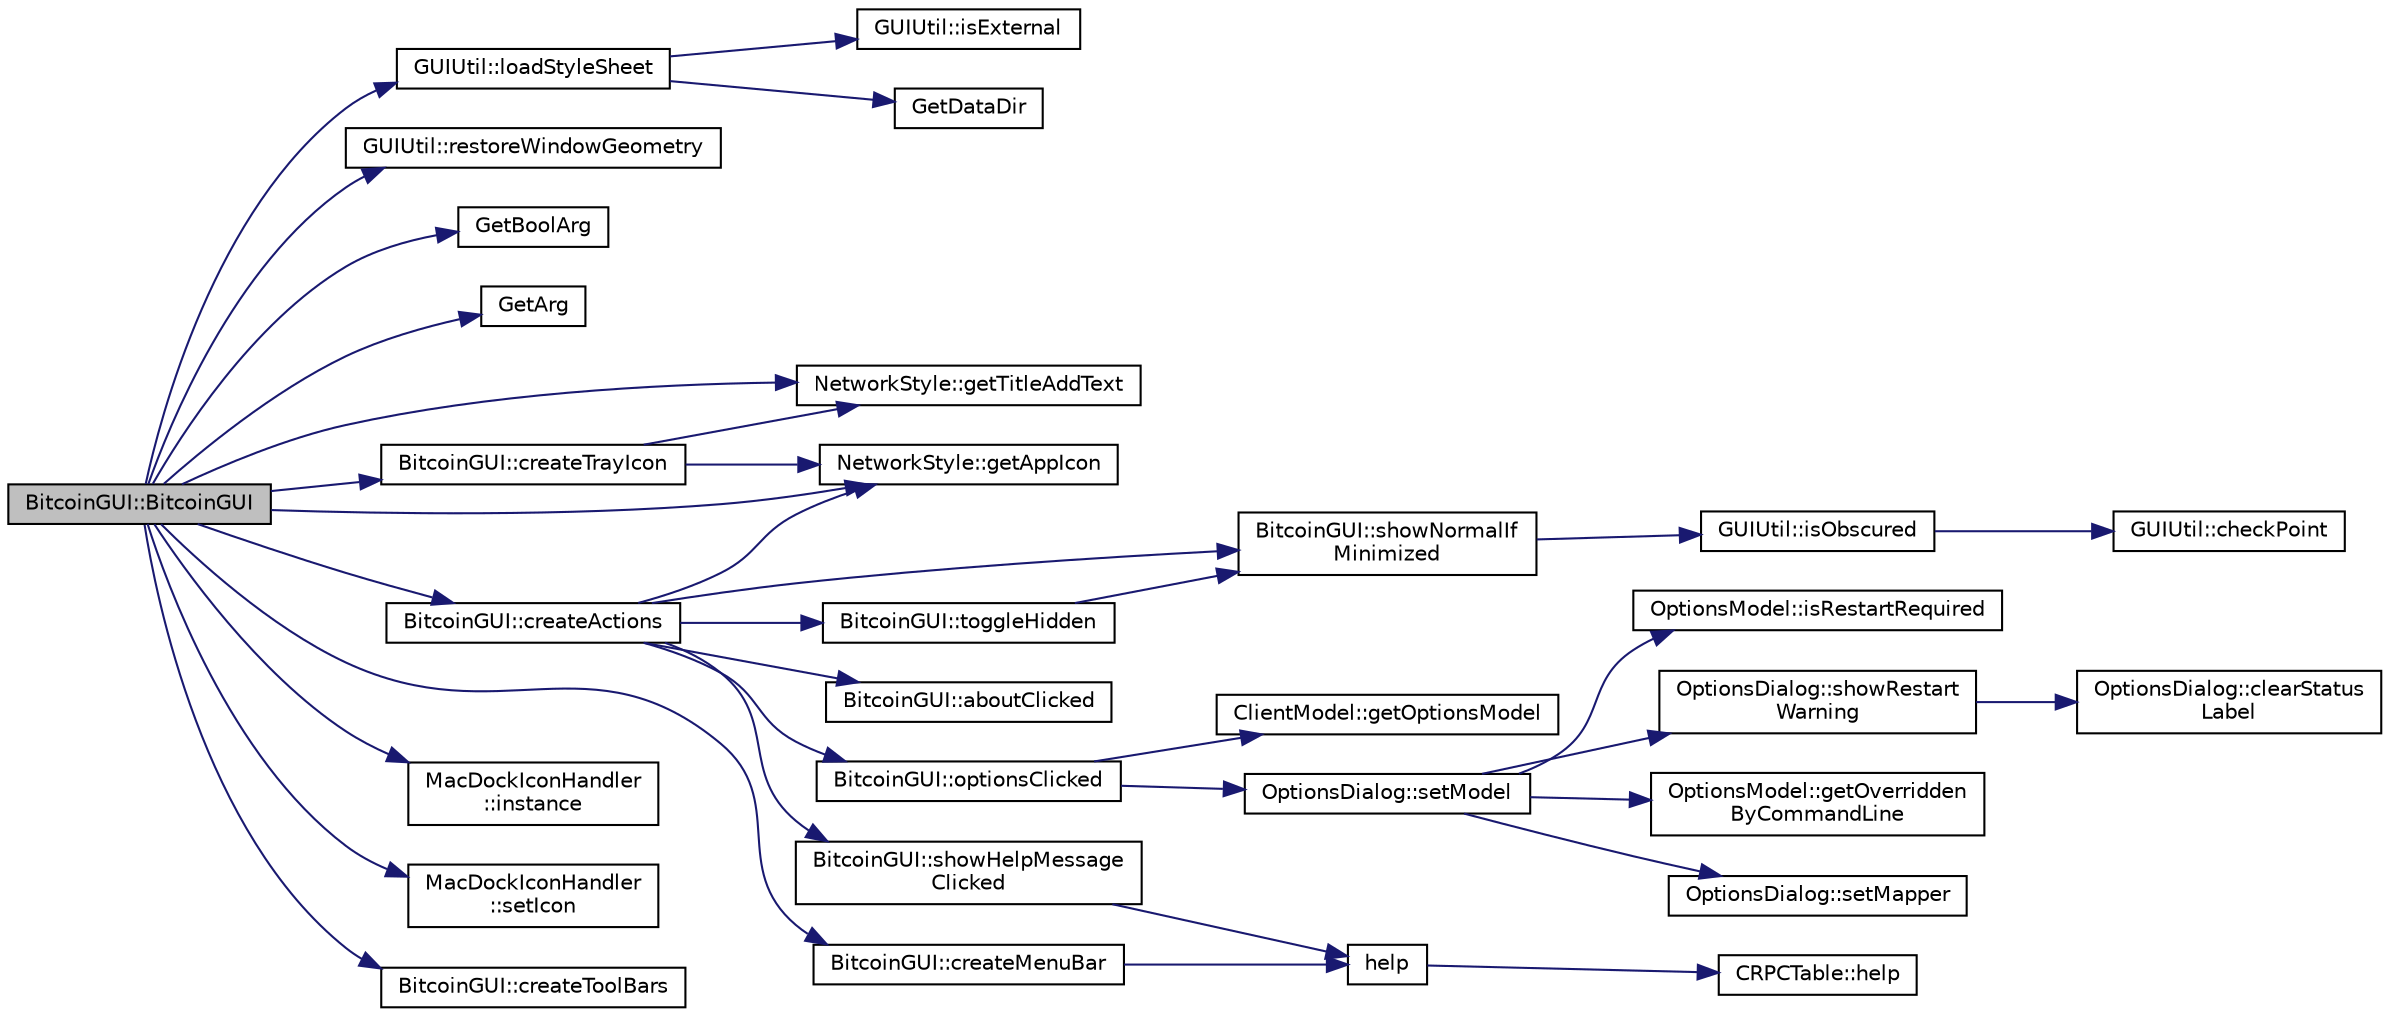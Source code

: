 digraph "BitcoinGUI::BitcoinGUI"
{
  edge [fontname="Helvetica",fontsize="10",labelfontname="Helvetica",labelfontsize="10"];
  node [fontname="Helvetica",fontsize="10",shape=record];
  rankdir="LR";
  Node0 [label="BitcoinGUI::BitcoinGUI",height=0.2,width=0.4,color="black", fillcolor="grey75", style="filled", fontcolor="black"];
  Node0 -> Node1 [color="midnightblue",fontsize="10",style="solid",fontname="Helvetica"];
  Node1 [label="GUIUtil::loadStyleSheet",height=0.2,width=0.4,color="black", fillcolor="white", style="filled",URL="$namespace_g_u_i_util.html#a2e749681627868ac0f70c0c8aa1dcb32",tooltip="Load global CSS theme. "];
  Node1 -> Node2 [color="midnightblue",fontsize="10",style="solid",fontname="Helvetica"];
  Node2 [label="GUIUtil::isExternal",height=0.2,width=0.4,color="black", fillcolor="white", style="filled",URL="$namespace_g_u_i_util.html#a2e5ef5c3c42eeecfc616aeae7cba0488",tooltip="Check whether a theme is not build-in. "];
  Node1 -> Node3 [color="midnightblue",fontsize="10",style="solid",fontname="Helvetica"];
  Node3 [label="GetDataDir",height=0.2,width=0.4,color="black", fillcolor="white", style="filled",URL="$util_8cpp.html#ab83866a054745d4b30a3948a1b44beba"];
  Node0 -> Node4 [color="midnightblue",fontsize="10",style="solid",fontname="Helvetica"];
  Node4 [label="GUIUtil::restoreWindowGeometry",height=0.2,width=0.4,color="black", fillcolor="white", style="filled",URL="$namespace_g_u_i_util.html#a9fd50f13c602e4e01b0d1d70d54ee89a",tooltip="Restore window size and position. "];
  Node0 -> Node5 [color="midnightblue",fontsize="10",style="solid",fontname="Helvetica"];
  Node5 [label="GetBoolArg",height=0.2,width=0.4,color="black", fillcolor="white", style="filled",URL="$util_8cpp.html#a64d956f1dda7f9a80ab5d594532b906d",tooltip="Return boolean argument or default value. "];
  Node0 -> Node6 [color="midnightblue",fontsize="10",style="solid",fontname="Helvetica"];
  Node6 [label="GetArg",height=0.2,width=0.4,color="black", fillcolor="white", style="filled",URL="$util_8cpp.html#a24f685720bf40370e5bd2a192ad50cd8",tooltip="Return string argument or default value. "];
  Node0 -> Node7 [color="midnightblue",fontsize="10",style="solid",fontname="Helvetica"];
  Node7 [label="NetworkStyle::getTitleAddText",height=0.2,width=0.4,color="black", fillcolor="white", style="filled",URL="$class_network_style.html#a12eab0110656b06afe8ef5dc4cf1f810"];
  Node0 -> Node8 [color="midnightblue",fontsize="10",style="solid",fontname="Helvetica"];
  Node8 [label="NetworkStyle::getAppIcon",height=0.2,width=0.4,color="black", fillcolor="white", style="filled",URL="$class_network_style.html#ad91c8a6d8f33741cdbe0ebbd716a36bb"];
  Node0 -> Node9 [color="midnightblue",fontsize="10",style="solid",fontname="Helvetica"];
  Node9 [label="MacDockIconHandler\l::instance",height=0.2,width=0.4,color="black", fillcolor="white", style="filled",URL="$class_mac_dock_icon_handler.html#afd3ef7126d0b6ef02eaf85e5455fe6f4"];
  Node0 -> Node10 [color="midnightblue",fontsize="10",style="solid",fontname="Helvetica"];
  Node10 [label="MacDockIconHandler\l::setIcon",height=0.2,width=0.4,color="black", fillcolor="white", style="filled",URL="$class_mac_dock_icon_handler.html#a537f8eb3c9752089e3e2e0e30011a65b"];
  Node0 -> Node11 [color="midnightblue",fontsize="10",style="solid",fontname="Helvetica"];
  Node11 [label="BitcoinGUI::createActions",height=0.2,width=0.4,color="black", fillcolor="white", style="filled",URL="$class_bitcoin_g_u_i.html#a218c9f5712e5a08ebc9ce06513430bba",tooltip="Create the main UI actions. "];
  Node11 -> Node12 [color="midnightblue",fontsize="10",style="solid",fontname="Helvetica"];
  Node12 [label="BitcoinGUI::showNormalIf\lMinimized",height=0.2,width=0.4,color="black", fillcolor="white", style="filled",URL="$class_bitcoin_g_u_i.html#a0aed98ed2a278a2effdd9a4b34ba8620",tooltip="Show window if hidden, unminimize when minimized, rise when obscured or show if hidden and fToggleHid..."];
  Node12 -> Node13 [color="midnightblue",fontsize="10",style="solid",fontname="Helvetica"];
  Node13 [label="GUIUtil::isObscured",height=0.2,width=0.4,color="black", fillcolor="white", style="filled",URL="$namespace_g_u_i_util.html#a0b7266e2b8e7de5f5fd1c7ddb9e5b637"];
  Node13 -> Node14 [color="midnightblue",fontsize="10",style="solid",fontname="Helvetica"];
  Node14 [label="GUIUtil::checkPoint",height=0.2,width=0.4,color="black", fillcolor="white", style="filled",URL="$namespace_g_u_i_util.html#ab2e7ef0aa9a1ad3f86d67a3f596b6fc4"];
  Node11 -> Node8 [color="midnightblue",fontsize="10",style="solid",fontname="Helvetica"];
  Node11 -> Node15 [color="midnightblue",fontsize="10",style="solid",fontname="Helvetica"];
  Node15 [label="BitcoinGUI::aboutClicked",height=0.2,width=0.4,color="black", fillcolor="white", style="filled",URL="$class_bitcoin_g_u_i.html#a684a65883555153c40ccff323adc22e9",tooltip="Show about dialog. "];
  Node11 -> Node16 [color="midnightblue",fontsize="10",style="solid",fontname="Helvetica"];
  Node16 [label="BitcoinGUI::optionsClicked",height=0.2,width=0.4,color="black", fillcolor="white", style="filled",URL="$class_bitcoin_g_u_i.html#a366dfb05459cb49fec8adb7f97bf2ad7",tooltip="Show configuration dialog. "];
  Node16 -> Node17 [color="midnightblue",fontsize="10",style="solid",fontname="Helvetica"];
  Node17 [label="ClientModel::getOptionsModel",height=0.2,width=0.4,color="black", fillcolor="white", style="filled",URL="$class_client_model.html#ae8da1e2eabfbbcc49a7eed821908bdb6"];
  Node16 -> Node18 [color="midnightblue",fontsize="10",style="solid",fontname="Helvetica"];
  Node18 [label="OptionsDialog::setModel",height=0.2,width=0.4,color="black", fillcolor="white", style="filled",URL="$class_options_dialog.html#a11e902a52cb7472497d14e70cd9399d9"];
  Node18 -> Node19 [color="midnightblue",fontsize="10",style="solid",fontname="Helvetica"];
  Node19 [label="OptionsModel::isRestartRequired",height=0.2,width=0.4,color="black", fillcolor="white", style="filled",URL="$class_options_model.html#a75c15f2cb96ee8efe7b9e756e5c8e69c"];
  Node18 -> Node20 [color="midnightblue",fontsize="10",style="solid",fontname="Helvetica"];
  Node20 [label="OptionsDialog::showRestart\lWarning",height=0.2,width=0.4,color="black", fillcolor="white", style="filled",URL="$class_options_dialog.html#a866e74896ea7dacdc99b5e0af4fd5b38"];
  Node20 -> Node21 [color="midnightblue",fontsize="10",style="solid",fontname="Helvetica"];
  Node21 [label="OptionsDialog::clearStatus\lLabel",height=0.2,width=0.4,color="black", fillcolor="white", style="filled",URL="$class_options_dialog.html#acd07b7058fd097bea5beb5cdd6fc1ad9"];
  Node18 -> Node22 [color="midnightblue",fontsize="10",style="solid",fontname="Helvetica"];
  Node22 [label="OptionsModel::getOverridden\lByCommandLine",height=0.2,width=0.4,color="black", fillcolor="white", style="filled",URL="$class_options_model.html#ac5d555492fa4d6bba68d00e798efca50"];
  Node18 -> Node23 [color="midnightblue",fontsize="10",style="solid",fontname="Helvetica"];
  Node23 [label="OptionsDialog::setMapper",height=0.2,width=0.4,color="black", fillcolor="white", style="filled",URL="$class_options_dialog.html#a2088ec5bbb90ec27675f441e750e55b8"];
  Node11 -> Node24 [color="midnightblue",fontsize="10",style="solid",fontname="Helvetica"];
  Node24 [label="BitcoinGUI::toggleHidden",height=0.2,width=0.4,color="black", fillcolor="white", style="filled",URL="$class_bitcoin_g_u_i.html#a6ca9ded69ab510195ff04fe7f5754ff5",tooltip="Simply calls showNormalIfMinimized(true) for use in SLOT() macro. "];
  Node24 -> Node12 [color="midnightblue",fontsize="10",style="solid",fontname="Helvetica"];
  Node11 -> Node25 [color="midnightblue",fontsize="10",style="solid",fontname="Helvetica"];
  Node25 [label="BitcoinGUI::showHelpMessage\lClicked",height=0.2,width=0.4,color="black", fillcolor="white", style="filled",URL="$class_bitcoin_g_u_i.html#ad6fbd364904e1468e77f09265f7a287b",tooltip="Show help message dialog. "];
  Node25 -> Node26 [color="midnightblue",fontsize="10",style="solid",fontname="Helvetica"];
  Node26 [label="help",height=0.2,width=0.4,color="black", fillcolor="white", style="filled",URL="$rpcserver_8cpp.html#a64b7a85139e261640892b6ac1a2a23aa"];
  Node26 -> Node27 [color="midnightblue",fontsize="10",style="solid",fontname="Helvetica"];
  Node27 [label="CRPCTable::help",height=0.2,width=0.4,color="black", fillcolor="white", style="filled",URL="$class_c_r_p_c_table.html#aaba3a5908a430d07084292d5a894c812",tooltip="Note: This interface may still be subject to change. "];
  Node0 -> Node28 [color="midnightblue",fontsize="10",style="solid",fontname="Helvetica"];
  Node28 [label="BitcoinGUI::createMenuBar",height=0.2,width=0.4,color="black", fillcolor="white", style="filled",URL="$class_bitcoin_g_u_i.html#ad2b1493b0020942a205874cd6ba92aa3",tooltip="Create the menu bar and sub-menus. "];
  Node28 -> Node26 [color="midnightblue",fontsize="10",style="solid",fontname="Helvetica"];
  Node0 -> Node29 [color="midnightblue",fontsize="10",style="solid",fontname="Helvetica"];
  Node29 [label="BitcoinGUI::createToolBars",height=0.2,width=0.4,color="black", fillcolor="white", style="filled",URL="$class_bitcoin_g_u_i.html#a8fbec6fcade955033be921ff2c236f72",tooltip="Create the toolbars. "];
  Node0 -> Node30 [color="midnightblue",fontsize="10",style="solid",fontname="Helvetica"];
  Node30 [label="BitcoinGUI::createTrayIcon",height=0.2,width=0.4,color="black", fillcolor="white", style="filled",URL="$class_bitcoin_g_u_i.html#a0e3abd85dddb97ddb05b03f5f74dbae3",tooltip="Create system tray icon and notification. "];
  Node30 -> Node7 [color="midnightblue",fontsize="10",style="solid",fontname="Helvetica"];
  Node30 -> Node8 [color="midnightblue",fontsize="10",style="solid",fontname="Helvetica"];
}

